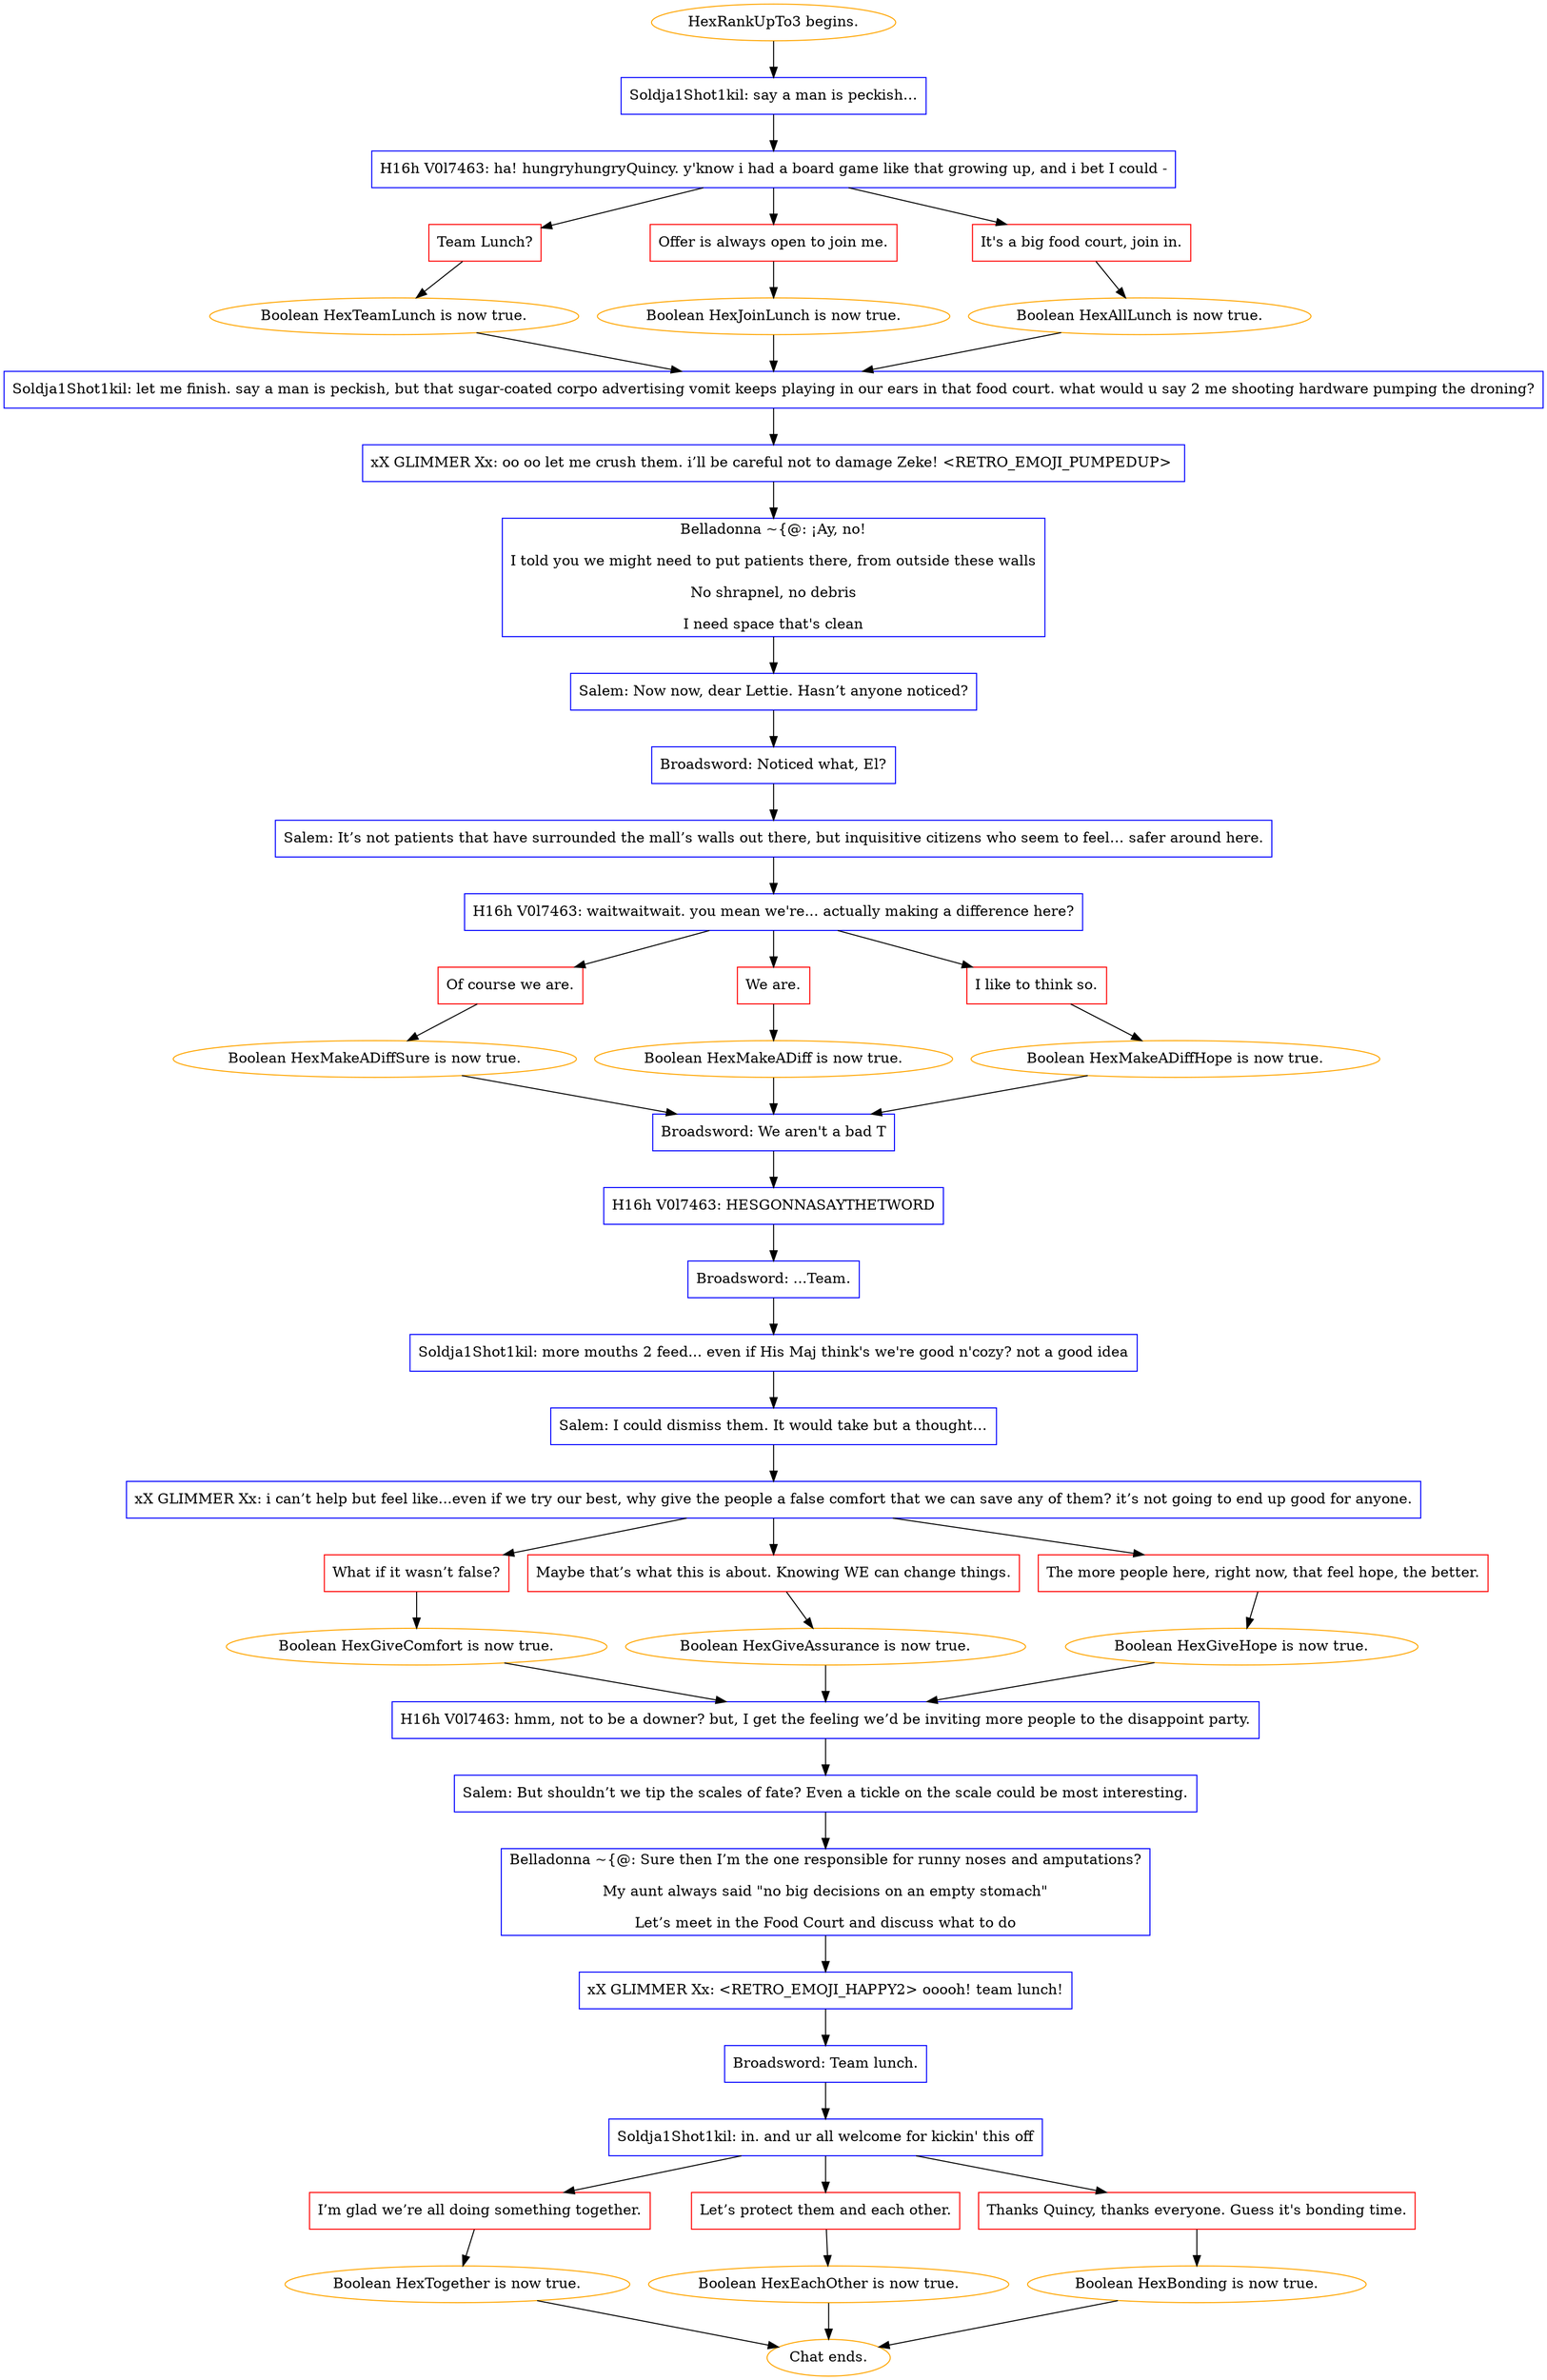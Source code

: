digraph {
	"HexRankUpTo3 begins." [color=orange];
		"HexRankUpTo3 begins." -> j1583737724;
	j1583737724 [label="Soldja1Shot1kil: say a man is peckish…",shape=box,color=blue];
		j1583737724 -> j1882717955;
	j1882717955 [label="H16h V0l7463: ha! hungryhungryQuincy. y'know i had a board game like that growing up, and i bet I could -",shape=box,color=blue];
		j1882717955 -> j1837722713;
		j1882717955 -> j475882845;
		j1882717955 -> j1941680969;
	j1837722713 [label="Team Lunch?",shape=box,color=red];
		j1837722713 -> j2899065956;
	j475882845 [label="Offer is always open to join me.",shape=box,color=red];
		j475882845 -> j2675262344;
	j1941680969 [label="It's a big food court, join in.",shape=box,color=red];
		j1941680969 -> j1263295715;
	j2899065956 [label="Boolean HexTeamLunch is now true.",color=orange];
		j2899065956 -> j1808332883;
	j2675262344 [label="Boolean HexJoinLunch is now true.",color=orange];
		j2675262344 -> j1808332883;
	j1263295715 [label="Boolean HexAllLunch is now true.",color=orange];
		j1263295715 -> j1808332883;
	j1808332883 [label="Soldja1Shot1kil: let me finish. say a man is peckish, but that sugar-coated corpo advertising vomit keeps playing in our ears in that food court. what would u say 2 me shooting hardware pumping the droning?",shape=box,color=blue];
		j1808332883 -> j1167557642;
	j1167557642 [label="xX GLIMMER Xx: oo oo let me crush them. i’ll be careful not to damage Zeke! <RETRO_EMOJI_PUMPEDUP> ",shape=box,color=blue];
		j1167557642 -> j4011436007;
	j4011436007 [label="Belladonna ~{@: ¡Ay, no!
I told you we might need to put patients there, from outside these walls
No shrapnel, no debris
I need space that's clean",shape=box,color=blue];
		j4011436007 -> j4112857412;
	j4112857412 [label="Salem: Now now, dear Lettie. Hasn’t anyone noticed?",shape=box,color=blue];
		j4112857412 -> j2299029003;
	j2299029003 [label="Broadsword: Noticed what, El?",shape=box,color=blue];
		j2299029003 -> j1040951397;
	j1040951397 [label="Salem: It’s not patients that have surrounded the mall’s walls out there, but inquisitive citizens who seem to feel… safer around here.",shape=box,color=blue];
		j1040951397 -> j361940424;
	j361940424 [label="H16h V0l7463: waitwaitwait. you mean we're... actually making a difference here?",shape=box,color=blue];
		j361940424 -> j2122784079;
		j361940424 -> j3412659583;
		j361940424 -> j4012000374;
	j2122784079 [label="Of course we are.",shape=box,color=red];
		j2122784079 -> j2740101356;
	j3412659583 [label="We are.",shape=box,color=red];
		j3412659583 -> j2396520757;
	j4012000374 [label="I like to think so.",shape=box,color=red];
		j4012000374 -> j1648017208;
	j2740101356 [label="Boolean HexMakeADiffSure is now true.",color=orange];
		j2740101356 -> j3693452208;
	j2396520757 [label="Boolean HexMakeADiff is now true.",color=orange];
		j2396520757 -> j3693452208;
	j1648017208 [label="Boolean HexMakeADiffHope is now true.",color=orange];
		j1648017208 -> j3693452208;
	j3693452208 [label="Broadsword: We aren't a bad T",shape=box,color=blue];
		j3693452208 -> j4271910932;
	j4271910932 [label="H16h V0l7463: HESGONNASAYTHETWORD",shape=box,color=blue];
		j4271910932 -> j1410857145;
	j1410857145 [label="Broadsword: ...Team.",shape=box,color=blue];
		j1410857145 -> j3913137255;
	j3913137255 [label="Soldja1Shot1kil: more mouths 2 feed... even if His Maj think's we're good n'cozy? not a good idea",shape=box,color=blue];
		j3913137255 -> j1928953961;
	j1928953961 [label="Salem: I could dismiss them. It would take but a thought…",shape=box,color=blue];
		j1928953961 -> j3285885589;
	j3285885589 [label="xX GLIMMER Xx: i can’t help but feel like...even if we try our best, why give the people a false comfort that we can save any of them? it’s not going to end up good for anyone.",shape=box,color=blue];
		j3285885589 -> j2665563065;
		j3285885589 -> j3882628807;
		j3285885589 -> j3035916461;
	j2665563065 [label="What if it wasn’t false?",shape=box,color=red];
		j2665563065 -> j3074661393;
	j3882628807 [label="Maybe that’s what this is about. Knowing WE can change things.",shape=box,color=red];
		j3882628807 -> j3151274928;
	j3035916461 [label="The more people here, right now, that feel hope, the better.",shape=box,color=red];
		j3035916461 -> j3150583028;
	j3074661393 [label="Boolean HexGiveComfort is now true.",color=orange];
		j3074661393 -> j794446874;
	j3151274928 [label="Boolean HexGiveAssurance is now true.",color=orange];
		j3151274928 -> j794446874;
	j3150583028 [label="Boolean HexGiveHope is now true.",color=orange];
		j3150583028 -> j794446874;
	j794446874 [label="H16h V0l7463: hmm, not to be a downer? but, I get the feeling we’d be inviting more people to the disappoint party.",shape=box,color=blue];
		j794446874 -> j1949858363;
	j1949858363 [label="Salem: But shouldn’t we tip the scales of fate? Even a tickle on the scale could be most interesting.",shape=box,color=blue];
		j1949858363 -> j3336977802;
	j3336977802 [label="Belladonna ~{@: Sure then I’m the one responsible for runny noses and amputations?
My aunt always said \"no big decisions on an empty stomach\"
Let’s meet in the Food Court and discuss what to do",shape=box,color=blue];
		j3336977802 -> j3510509682;
	j3510509682 [label="xX GLIMMER Xx: <RETRO_EMOJI_HAPPY2> ooooh! team lunch!",shape=box,color=blue];
		j3510509682 -> j2225183793;
	j2225183793 [label="Broadsword: Team lunch.",shape=box,color=blue];
		j2225183793 -> j567647126;
	j567647126 [label="Soldja1Shot1kil: in. and ur all welcome for kickin' this off",shape=box,color=blue];
		j567647126 -> j1825072168;
		j567647126 -> j577070348;
		j567647126 -> j697295625;
	j1825072168 [label="I’m glad we’re all doing something together.",shape=box,color=red];
		j1825072168 -> j2358702547;
	j577070348 [label="Let’s protect them and each other.",shape=box,color=red];
		j577070348 -> j2321050970;
	j697295625 [label="Thanks Quincy, thanks everyone. Guess it's bonding time.",shape=box,color=red];
		j697295625 -> j873465822;
	j2358702547 [label="Boolean HexTogether is now true.",color=orange];
		j2358702547 -> "Chat ends.";
	j2321050970 [label="Boolean HexEachOther is now true.",color=orange];
		j2321050970 -> "Chat ends.";
	j873465822 [label="Boolean HexBonding is now true.",color=orange];
		j873465822 -> "Chat ends.";
	"Chat ends." [color=orange];
}
